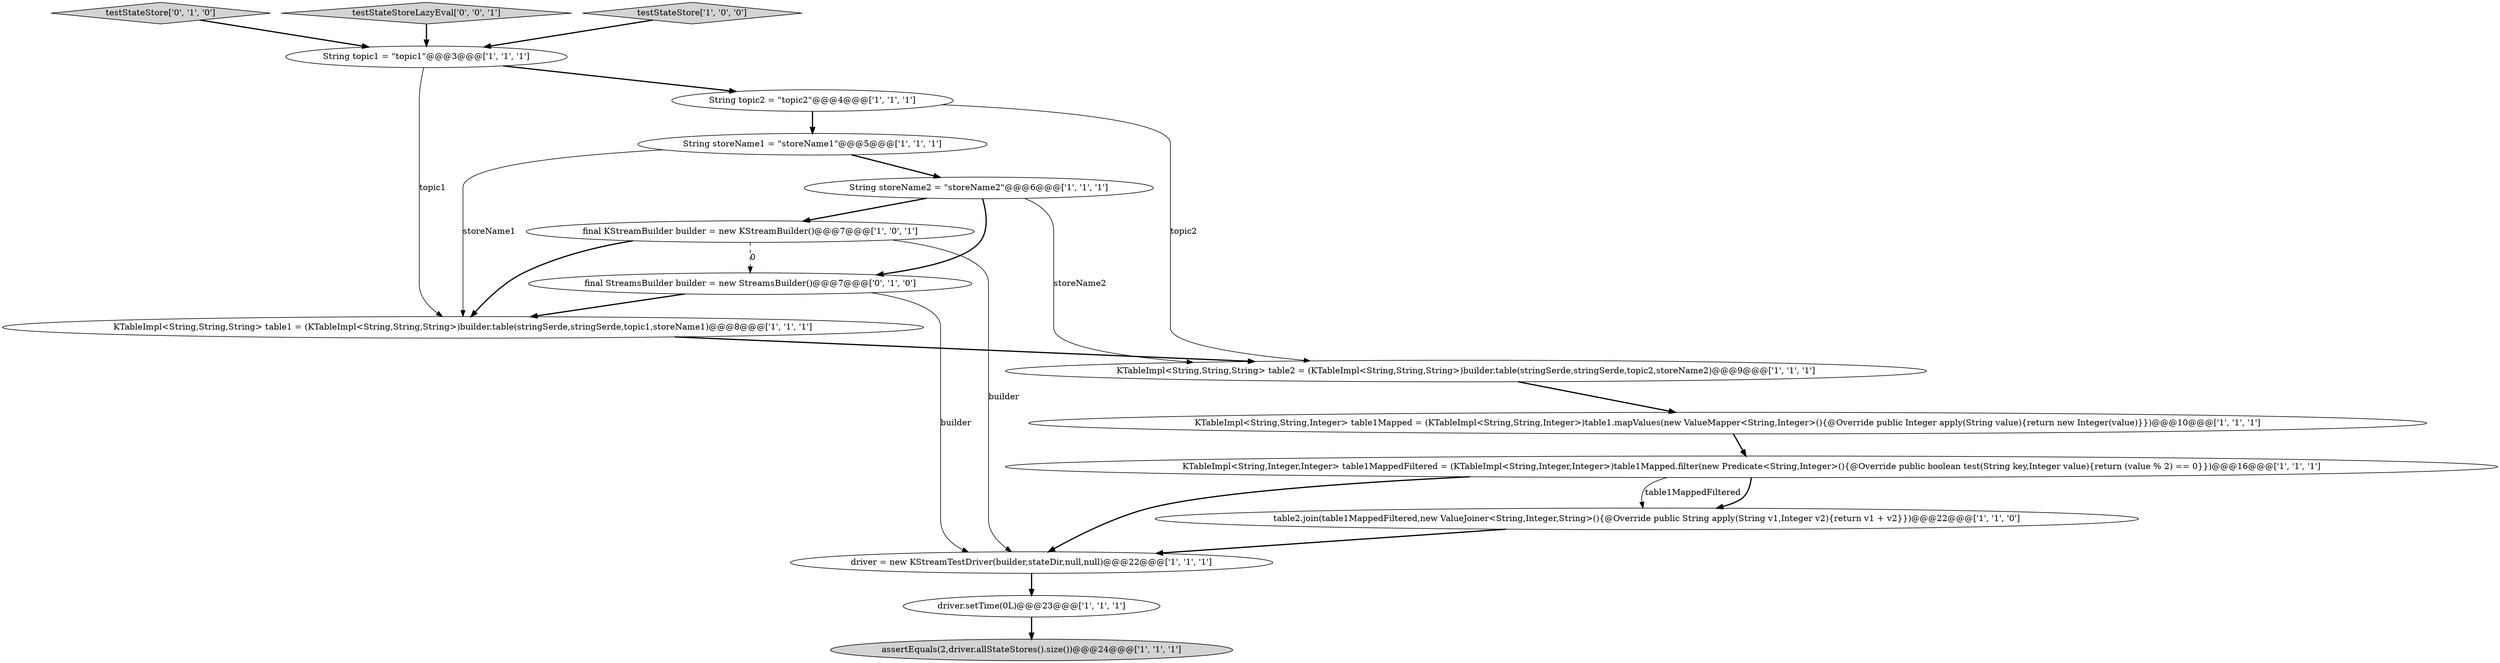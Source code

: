 digraph {
3 [style = filled, label = "KTableImpl<String,String,String> table2 = (KTableImpl<String,String,String>)builder.table(stringSerde,stringSerde,topic2,storeName2)@@@9@@@['1', '1', '1']", fillcolor = white, shape = ellipse image = "AAA0AAABBB1BBB"];
9 [style = filled, label = "KTableImpl<String,String,Integer> table1Mapped = (KTableImpl<String,String,Integer>)table1.mapValues(new ValueMapper<String,Integer>(){@Override public Integer apply(String value){return new Integer(value)}})@@@10@@@['1', '1', '1']", fillcolor = white, shape = ellipse image = "AAA0AAABBB1BBB"];
2 [style = filled, label = "KTableImpl<String,Integer,Integer> table1MappedFiltered = (KTableImpl<String,Integer,Integer>)table1Mapped.filter(new Predicate<String,Integer>(){@Override public boolean test(String key,Integer value){return (value % 2) == 0}})@@@16@@@['1', '1', '1']", fillcolor = white, shape = ellipse image = "AAA0AAABBB1BBB"];
0 [style = filled, label = "final KStreamBuilder builder = new KStreamBuilder()@@@7@@@['1', '0', '1']", fillcolor = white, shape = ellipse image = "AAA0AAABBB1BBB"];
12 [style = filled, label = "String topic1 = \"topic1\"@@@3@@@['1', '1', '1']", fillcolor = white, shape = ellipse image = "AAA0AAABBB1BBB"];
15 [style = filled, label = "testStateStore['0', '1', '0']", fillcolor = lightgray, shape = diamond image = "AAA0AAABBB2BBB"];
4 [style = filled, label = "table2.join(table1MappedFiltered,new ValueJoiner<String,Integer,String>(){@Override public String apply(String v1,Integer v2){return v1 + v2}})@@@22@@@['1', '1', '0']", fillcolor = white, shape = ellipse image = "AAA0AAABBB1BBB"];
5 [style = filled, label = "driver = new KStreamTestDriver(builder,stateDir,null,null)@@@22@@@['1', '1', '1']", fillcolor = white, shape = ellipse image = "AAA0AAABBB1BBB"];
7 [style = filled, label = "String storeName2 = \"storeName2\"@@@6@@@['1', '1', '1']", fillcolor = white, shape = ellipse image = "AAA0AAABBB1BBB"];
11 [style = filled, label = "KTableImpl<String,String,String> table1 = (KTableImpl<String,String,String>)builder.table(stringSerde,stringSerde,topic1,storeName1)@@@8@@@['1', '1', '1']", fillcolor = white, shape = ellipse image = "AAA0AAABBB1BBB"];
14 [style = filled, label = "final StreamsBuilder builder = new StreamsBuilder()@@@7@@@['0', '1', '0']", fillcolor = white, shape = ellipse image = "AAA1AAABBB2BBB"];
16 [style = filled, label = "testStateStoreLazyEval['0', '0', '1']", fillcolor = lightgray, shape = diamond image = "AAA0AAABBB3BBB"];
6 [style = filled, label = "assertEquals(2,driver.allStateStores().size())@@@24@@@['1', '1', '1']", fillcolor = lightgray, shape = ellipse image = "AAA0AAABBB1BBB"];
10 [style = filled, label = "driver.setTime(0L)@@@23@@@['1', '1', '1']", fillcolor = white, shape = ellipse image = "AAA0AAABBB1BBB"];
1 [style = filled, label = "testStateStore['1', '0', '0']", fillcolor = lightgray, shape = diamond image = "AAA0AAABBB1BBB"];
13 [style = filled, label = "String topic2 = \"topic2\"@@@4@@@['1', '1', '1']", fillcolor = white, shape = ellipse image = "AAA0AAABBB1BBB"];
8 [style = filled, label = "String storeName1 = \"storeName1\"@@@5@@@['1', '1', '1']", fillcolor = white, shape = ellipse image = "AAA0AAABBB1BBB"];
12->11 [style = solid, label="topic1"];
11->3 [style = bold, label=""];
2->4 [style = bold, label=""];
10->6 [style = bold, label=""];
15->12 [style = bold, label=""];
2->5 [style = bold, label=""];
1->12 [style = bold, label=""];
4->5 [style = bold, label=""];
7->3 [style = solid, label="storeName2"];
0->5 [style = solid, label="builder"];
9->2 [style = bold, label=""];
0->14 [style = dashed, label="0"];
14->11 [style = bold, label=""];
5->10 [style = bold, label=""];
0->11 [style = bold, label=""];
8->11 [style = solid, label="storeName1"];
12->13 [style = bold, label=""];
7->14 [style = bold, label=""];
16->12 [style = bold, label=""];
3->9 [style = bold, label=""];
7->0 [style = bold, label=""];
8->7 [style = bold, label=""];
14->5 [style = solid, label="builder"];
13->8 [style = bold, label=""];
13->3 [style = solid, label="topic2"];
2->4 [style = solid, label="table1MappedFiltered"];
}

